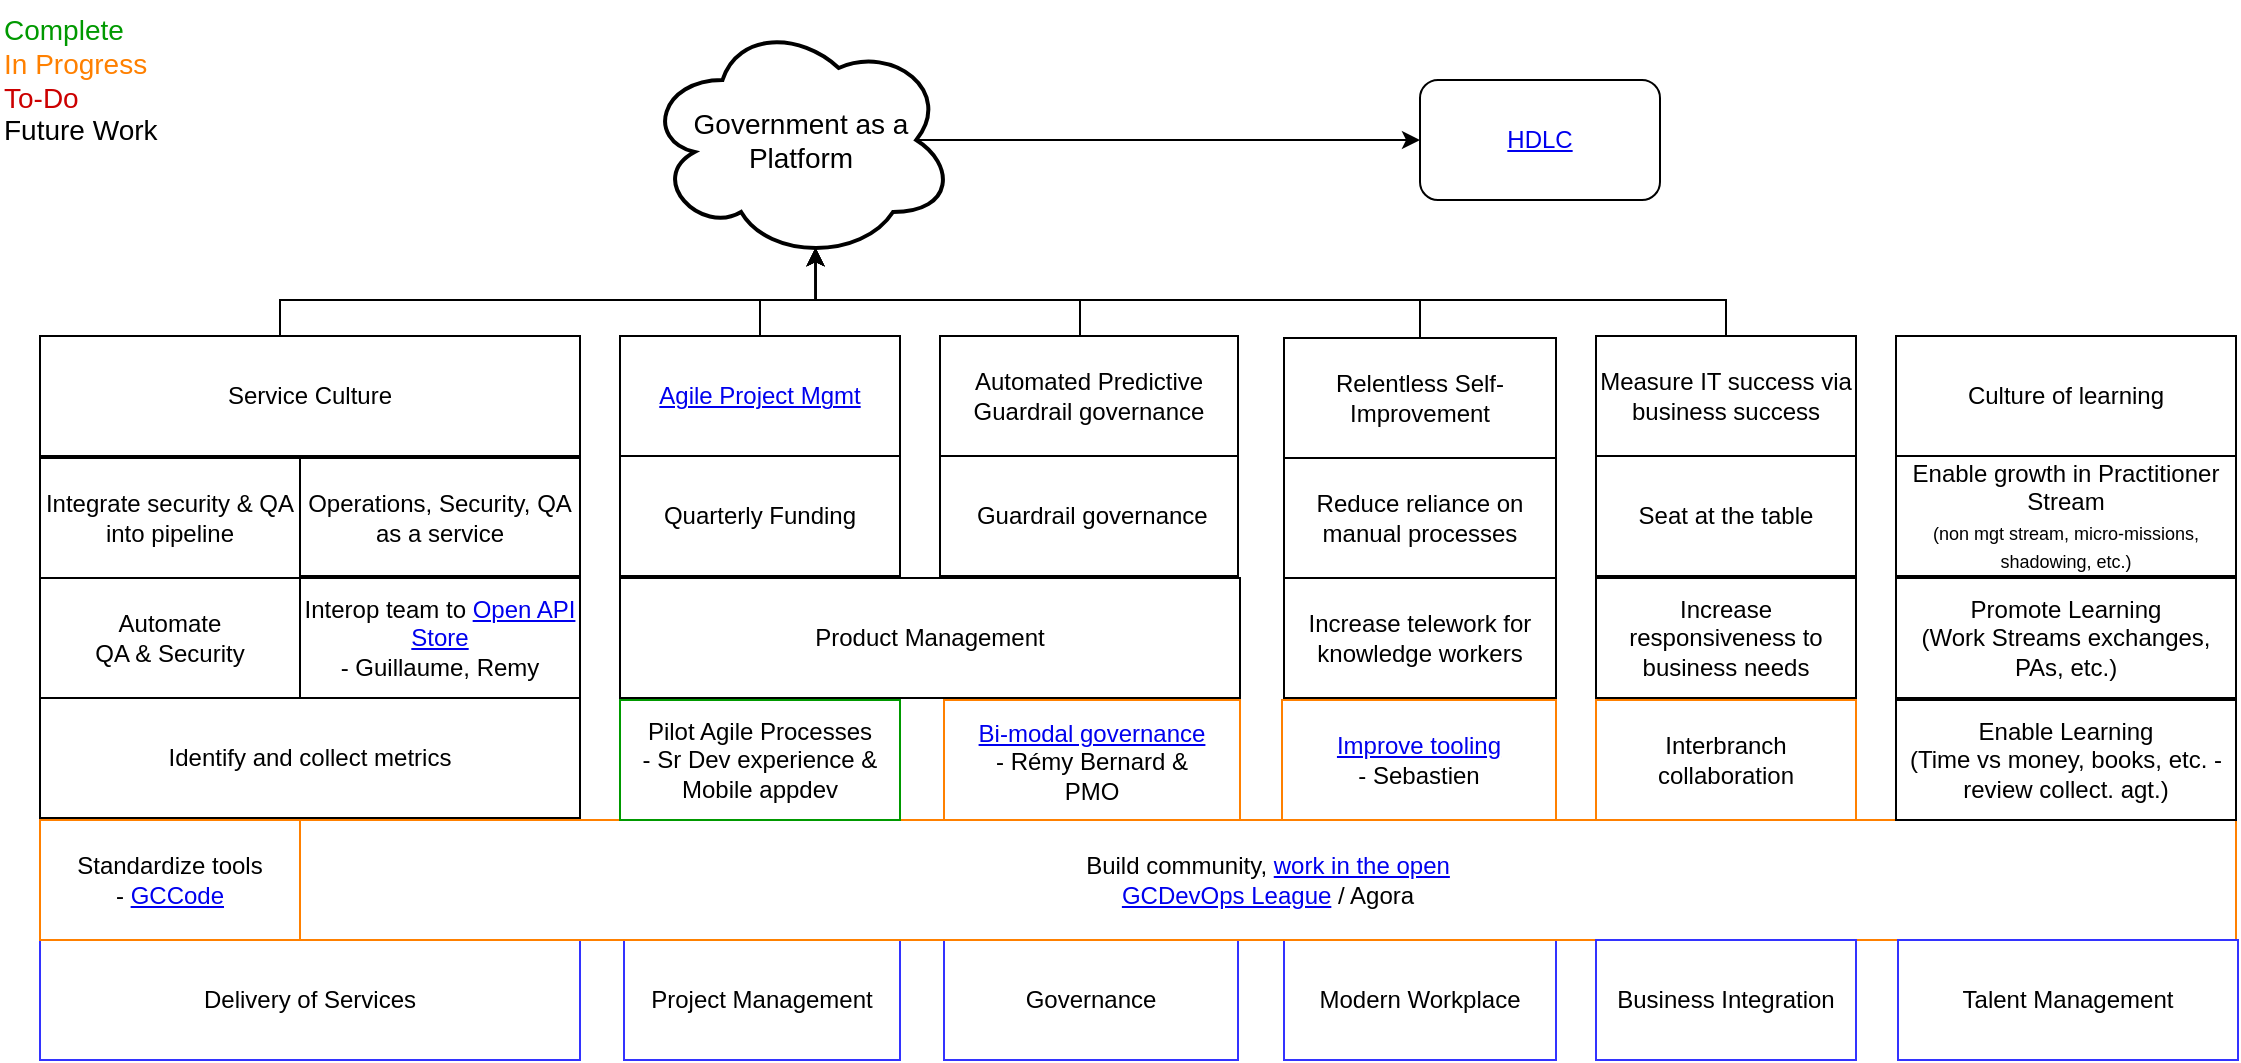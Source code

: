 <mxfile version="11.0.4" type="device"><diagram id="l1g6JQjKftUjXiHq0ZqX" name="Page-1"><mxGraphModel dx="1422" dy="811" grid="1" gridSize="10" guides="1" tooltips="1" connect="1" arrows="1" fold="1" page="1" pageScale="1" pageWidth="850" pageHeight="1100" math="0" shadow="0"><root><mxCell id="0"/><mxCell id="1" parent="0"/><mxCell id="KN0F07393923GkEY70TQ-1" style="edgeStyle=orthogonalEdgeStyle;rounded=0;orthogonalLoop=1;jettySize=auto;html=1;exitX=0.875;exitY=0.5;exitDx=0;exitDy=0;exitPerimeter=0;entryX=0;entryY=0.5;entryDx=0;entryDy=0;" parent="1" source="KN0F07393923GkEY70TQ-2" target="KN0F07393923GkEY70TQ-3" edge="1"><mxGeometry relative="1" as="geometry"/></mxCell><mxCell id="KN0F07393923GkEY70TQ-2" value="Government as a Platform" style="ellipse;shape=cloud;strokeWidth=2;fontSize=14;whiteSpace=wrap;html=1;align=center;" parent="1" vertex="1"><mxGeometry x="342.5" y="20" width="155" height="120" as="geometry"/></mxCell><UserObject label="&lt;a href=&quot;https://github.com/sara-sabr/ITStrategy/blob/master/Strategies/HumanDevelopmentLifeCycle.md&quot;&gt;HDLC&lt;/a&gt;" link="https://github.com/sara-sabr/ITStrategy/blob/master/wip-tec/en/human-development-life-cycle.md" id="KN0F07393923GkEY70TQ-3"><mxCell style="rounded=1;whiteSpace=wrap;html=1;" parent="1" vertex="1"><mxGeometry x="730" y="50" width="120" height="60" as="geometry"/></mxCell></UserObject><mxCell id="KN0F07393923GkEY70TQ-4" value="Delivery of Services" style="rounded=0;whiteSpace=wrap;html=1;strokeColor=#3333FF;" parent="1" vertex="1"><mxGeometry x="40" y="480" width="270" height="60" as="geometry"/></mxCell><mxCell id="KN0F07393923GkEY70TQ-5" value="Project Management" style="rounded=0;whiteSpace=wrap;html=1;strokeColor=#3333FF;" parent="1" vertex="1"><mxGeometry x="332" y="480" width="138" height="60" as="geometry"/></mxCell><mxCell id="KN0F07393923GkEY70TQ-6" value="Governance" style="rounded=0;whiteSpace=wrap;html=1;strokeColor=#3333FF;" parent="1" vertex="1"><mxGeometry x="492" y="480" width="147" height="60" as="geometry"/></mxCell><mxCell id="KN0F07393923GkEY70TQ-7" value="Modern Workplace" style="rounded=0;whiteSpace=wrap;html=1;strokeColor=#3333FF;" parent="1" vertex="1"><mxGeometry x="662" y="480" width="136" height="60" as="geometry"/></mxCell><UserObject label="&lt;div&gt;&lt;a href=&quot;https://github.com/sara-sabr/ITStrategy/blob/master/Strategies/WebServicesAccess.md#sites-that-are-blocked-and-not-blocked&quot;&gt;Improve tooling&lt;/a&gt;&lt;/div&gt;&lt;div&gt;&lt;font color=&quot;#CC0000&quot;&gt;&lt;font color=&quot;#000000&quot;&gt;- Sebastien&lt;/font&gt;&lt;br&gt;&lt;/font&gt;&lt;/div&gt;" link="https://github.com/sara-sabr/ITStrategy/blob/master/wip-tec/en/WebServicesAccess.md" id="KN0F07393923GkEY70TQ-8"><mxCell style="rounded=0;whiteSpace=wrap;html=1;strokeColor=#FF8000;" parent="1" vertex="1"><mxGeometry x="661" y="360" width="137" height="60" as="geometry"/></mxCell></UserObject><UserObject label="&lt;div&gt;&lt;a href=&quot;https://github.com/sara-sabr/ITStrategy/blob/master/Strategies/TransitionToPartner.md#6-adopt-a-bi-modal-governance-and-delivery&quot;&gt;Bi-modal governance&lt;/a&gt;&lt;/div&gt;&lt;div&gt;- Rémy Bernard &amp;amp;&lt;/div&gt;&lt;div&gt;PMO&lt;/div&gt;" link="https://github.com/sara-sabr/ITStrategy/blob/master/wip-tec/en/TransitionToPartner.md#6-adopt-a-bi-modal-governance-and-delivery" id="KN0F07393923GkEY70TQ-9"><mxCell style="rounded=0;whiteSpace=wrap;html=1;strokeColor=#FF8000;" parent="1" vertex="1"><mxGeometry x="492" y="360" width="148" height="61" as="geometry"/></mxCell></UserObject><UserObject label="&lt;div&gt;Build community, &lt;a href=&quot;https://github.com/sara-sabr/ITStrategy/blob/master/Strategies/TransitionToPartner.md#7-transition-to-working-in-the-open-by-default&quot;&gt;work in the open&lt;/a&gt;&lt;br&gt;&lt;/div&gt;&lt;div&gt;&lt;a href=&quot;https://twitter.com/search?q=%23GCDevOpsLeague&amp;amp;src=tyah&quot;&gt;GCDevOps League&lt;/a&gt; / Agora&lt;br&gt;&lt;/div&gt;" link="https://github.com/sara-sabr/ITStrategy/blob/master/wip-tec/en/TransitionToPartner.md#7-transition-to-working-in-the-open-by-default" id="KN0F07393923GkEY70TQ-15"><mxCell style="rounded=0;whiteSpace=wrap;html=1;strokeColor=#FF8000;" parent="1" vertex="1"><mxGeometry x="170" y="420" width="968" height="60" as="geometry"/></mxCell></UserObject><mxCell id="KN0F07393923GkEY70TQ-16" style="edgeStyle=orthogonalEdgeStyle;rounded=0;orthogonalLoop=1;jettySize=auto;html=1;entryX=0.55;entryY=0.95;entryDx=0;entryDy=0;entryPerimeter=0;exitX=0.5;exitY=0;exitDx=0;exitDy=0;" parent="1" source="KN0F07393923GkEY70TQ-47" target="KN0F07393923GkEY70TQ-2" edge="1"><mxGeometry relative="1" as="geometry"><Array as="points"><mxPoint x="730" y="160"/><mxPoint x="428" y="160"/></Array><mxPoint x="644" y="170" as="sourcePoint"/></mxGeometry></mxCell><mxCell id="KN0F07393923GkEY70TQ-17" value="Reduce reliance on manual processes" style="rounded=0;whiteSpace=wrap;html=1;strokeColor=#000000;" parent="1" vertex="1"><mxGeometry x="662" y="239" width="136" height="60" as="geometry"/></mxCell><mxCell id="KN0F07393923GkEY70TQ-18" value="&lt;div&gt;Automate &lt;br&gt;&lt;/div&gt;&lt;div&gt;QA &amp;amp; Security&lt;/div&gt;" style="rounded=0;whiteSpace=wrap;html=1;strokeColor=#000000;" parent="1" vertex="1"><mxGeometry x="40" y="299" width="130" height="60" as="geometry"/></mxCell><UserObject label="&lt;div&gt;Standardize tools&lt;/div&gt;&lt;div&gt;- &lt;a href=&quot;https://github.com/gcdevops/strategie-devops-strategy/blob/WorkInProgress/Content/OfficalGCCodeSupport.md&quot;&gt;GCCode&lt;/a&gt;&lt;br&gt;&lt;/div&gt;" link="https://github.com/gcdevops/strategie-devops-strategy/blob/master/Content/OfficialGCCodeSupport.md" id="KN0F07393923GkEY70TQ-19"><mxCell style="rounded=0;whiteSpace=wrap;html=1;strokeColor=#FF8000;" parent="1" vertex="1"><mxGeometry x="40" y="420" width="130" height="60" as="geometry"/></mxCell></UserObject><mxCell id="KN0F07393923GkEY70TQ-20" value="Integrate security &amp;amp; QA into pipeline" style="rounded=0;whiteSpace=wrap;html=1;strokeColor=#000000;" parent="1" vertex="1"><mxGeometry x="40" y="239" width="130" height="60" as="geometry"/></mxCell><mxCell id="KN0F07393923GkEY70TQ-21" style="edgeStyle=orthogonalEdgeStyle;rounded=0;orthogonalLoop=1;jettySize=auto;html=1;exitX=0.5;exitY=0;exitDx=0;exitDy=0;entryX=0.55;entryY=0.95;entryDx=0;entryDy=0;entryPerimeter=0;" parent="1" source="KN0F07393923GkEY70TQ-22" target="KN0F07393923GkEY70TQ-2" edge="1"><mxGeometry relative="1" as="geometry"><Array as="points"><mxPoint x="400" y="160"/><mxPoint x="428" y="160"/></Array></mxGeometry></mxCell><UserObject label="&lt;a href=&quot;https://github.com/sara-sabr/ITStrategy/blob/master/Strategies/TransitionToPartner.md#5-shift-to-product-management&quot;&gt;Agile Project Mgmt&lt;br&gt;&lt;/a&gt;" link="https://github.com/sara-sabr/ITStrategy/blob/master/wip-tec/en/TransitionToPartner.md#5-shift-to-agile-project-management" id="KN0F07393923GkEY70TQ-22"><mxCell style="rounded=0;whiteSpace=wrap;html=1;strokeColor=#000000;" parent="1" vertex="1"><mxGeometry x="330" y="178" width="140" height="60" as="geometry"/></mxCell></UserObject><UserObject label="&lt;div&gt;Interop team to &lt;a href=&quot;https://api.canada.ca/en/homepage&quot;&gt;Open API Store&lt;/a&gt;&lt;/div&gt;&lt;div&gt;- Guillaume, Remy&lt;br&gt;&lt;/div&gt;" link="https://api.canada.ca/" id="KN0F07393923GkEY70TQ-23"><mxCell style="rounded=0;whiteSpace=wrap;html=1;strokeColor=#000000;" parent="1" vertex="1"><mxGeometry x="170" y="299" width="140" height="60" as="geometry"/></mxCell></UserObject><mxCell id="KN0F07393923GkEY70TQ-24" value="Operations, Security, QA as a service" style="rounded=0;whiteSpace=wrap;html=1;strokeColor=#000000;" parent="1" vertex="1"><mxGeometry x="170" y="239" width="140" height="59" as="geometry"/></mxCell><mxCell id="KN0F07393923GkEY70TQ-25" value="Business Integration" style="rounded=0;whiteSpace=wrap;html=1;strokeColor=#3333FF;" parent="1" vertex="1"><mxGeometry x="818" y="480" width="130" height="60" as="geometry"/></mxCell><mxCell id="KN0F07393923GkEY70TQ-26" style="edgeStyle=orthogonalEdgeStyle;rounded=0;orthogonalLoop=1;jettySize=auto;html=1;exitX=0.5;exitY=0;exitDx=0;exitDy=0;entryX=0.55;entryY=0.95;entryDx=0;entryDy=0;entryPerimeter=0;" parent="1" source="KN0F07393923GkEY70TQ-27" target="KN0F07393923GkEY70TQ-2" edge="1"><mxGeometry relative="1" as="geometry"><Array as="points"><mxPoint x="883" y="160"/><mxPoint x="428" y="160"/></Array></mxGeometry></mxCell><mxCell id="KN0F07393923GkEY70TQ-27" value="Measure IT success via business success" style="rounded=0;whiteSpace=wrap;html=1;strokeColor=#000000;" parent="1" vertex="1"><mxGeometry x="818" y="178" width="130" height="60" as="geometry"/></mxCell><mxCell id="KN0F07393923GkEY70TQ-28" value="&lt;div style=&quot;font-size: 14px&quot; align=&quot;left&quot;&gt;&lt;font style=&quot;font-size: 14px&quot; color=&quot;#FF8000&quot;&gt;&lt;font style=&quot;font-size: 14px&quot; color=&quot;#009900&quot;&gt;Complete&lt;/font&gt;&lt;/font&gt;&lt;/div&gt;&lt;div style=&quot;font-size: 14px&quot; align=&quot;left&quot;&gt;&lt;font style=&quot;font-size: 14px&quot; color=&quot;#FF8000&quot;&gt;In Progress&lt;/font&gt;&lt;/div&gt;&lt;div style=&quot;font-size: 14px&quot; align=&quot;left&quot;&gt;&lt;font style=&quot;font-size: 14px&quot; color=&quot;#CC0000&quot;&gt;To-Do&lt;/font&gt;&lt;font style=&quot;font-size: 14px&quot;&gt;&lt;br&gt;&lt;/font&gt;&lt;/div&gt;&lt;div style=&quot;font-size: 14px&quot; align=&quot;left&quot;&gt;&lt;font style=&quot;font-size: 14px&quot;&gt;&lt;font style=&quot;font-size: 14px&quot; color=&quot;#FF8000&quot;&gt;&lt;font style=&quot;font-size: 14px&quot; color=&quot;#009900&quot;&gt;&lt;font color=&quot;#000000&quot;&gt;Future Work&lt;/font&gt;&lt;/font&gt;&lt;/font&gt;&lt;/font&gt;&lt;/div&gt;" style="text;html=1;strokeColor=none;fillColor=none;align=left;verticalAlign=middle;whiteSpace=wrap;rounded=0;" parent="1" vertex="1"><mxGeometry x="20" y="10" width="110" height="80" as="geometry"/></mxCell><mxCell id="KN0F07393923GkEY70TQ-29" style="edgeStyle=orthogonalEdgeStyle;rounded=0;orthogonalLoop=1;jettySize=auto;html=1;exitX=0.5;exitY=0;exitDx=0;exitDy=0;entryX=0.55;entryY=0.95;entryDx=0;entryDy=0;entryPerimeter=0;" parent="1" source="KN0F07393923GkEY70TQ-30" target="KN0F07393923GkEY70TQ-2" edge="1"><mxGeometry relative="1" as="geometry"><Array as="points"><mxPoint x="160" y="160"/><mxPoint x="428" y="160"/></Array><mxPoint x="430" y="140" as="targetPoint"/></mxGeometry></mxCell><mxCell id="KN0F07393923GkEY70TQ-30" value="&lt;div&gt;Service Culture&lt;/div&gt;" style="rounded=0;whiteSpace=wrap;html=1;strokeColor=#000000;" parent="1" vertex="1"><mxGeometry x="40" y="178" width="270" height="60" as="geometry"/></mxCell><mxCell id="KN0F07393923GkEY70TQ-31" style="edgeStyle=orthogonalEdgeStyle;rounded=0;orthogonalLoop=1;jettySize=auto;html=1;exitX=0.5;exitY=0;exitDx=0;exitDy=0;entryX=0.55;entryY=0.95;entryDx=0;entryDy=0;entryPerimeter=0;" parent="1" source="KN0F07393923GkEY70TQ-32" target="KN0F07393923GkEY70TQ-2" edge="1"><mxGeometry relative="1" as="geometry"><Array as="points"><mxPoint x="560" y="178"/><mxPoint x="560" y="160"/><mxPoint x="428" y="160"/></Array></mxGeometry></mxCell><mxCell id="KN0F07393923GkEY70TQ-32" value="Automated Predictive Guardrail governance" style="rounded=0;whiteSpace=wrap;html=1;strokeColor=#000000;fillColor=none;" parent="1" vertex="1"><mxGeometry x="490" y="178" width="149" height="60" as="geometry"/></mxCell><mxCell id="KN0F07393923GkEY70TQ-33" value="Interbranch collaboration" style="rounded=0;whiteSpace=wrap;html=1;strokeColor=#FF8000;fillColor=none;" parent="1" vertex="1"><mxGeometry x="818" y="360" width="130" height="60" as="geometry"/></mxCell><mxCell id="KN0F07393923GkEY70TQ-34" value="Increase responsiveness to business needs" style="rounded=0;whiteSpace=wrap;html=1;strokeColor=#000000;fillColor=none;" parent="1" vertex="1"><mxGeometry x="818" y="299" width="130" height="60" as="geometry"/></mxCell><mxCell id="KN0F07393923GkEY70TQ-35" value="Increase telework for knowledge workers" style="rounded=0;whiteSpace=wrap;html=1;strokeColor=#000000;fillColor=none;" parent="1" vertex="1"><mxGeometry x="662" y="299" width="136" height="60" as="geometry"/></mxCell><mxCell id="KN0F07393923GkEY70TQ-36" value="&lt;div&gt;Pilot Agile Processes&lt;/div&gt;&lt;div&gt;- Sr Dev experience &amp;amp; Mobile appdev&lt;br&gt;&lt;/div&gt;" style="rounded=0;whiteSpace=wrap;html=1;strokeColor=#009900;fillColor=none;" parent="1" vertex="1"><mxGeometry x="330" y="360" width="140" height="60" as="geometry"/></mxCell><mxCell id="KN0F07393923GkEY70TQ-37" value="Product Management" style="rounded=0;whiteSpace=wrap;html=1;strokeColor=#000000;fillColor=none;" parent="1" vertex="1"><mxGeometry x="330" y="299" width="310" height="60" as="geometry"/></mxCell><mxCell id="KN0F07393923GkEY70TQ-39" value="Seat at the table" style="rounded=0;whiteSpace=wrap;html=1;strokeColor=#000000;" parent="1" vertex="1"><mxGeometry x="818" y="238" width="130" height="60" as="geometry"/></mxCell><mxCell id="KN0F07393923GkEY70TQ-40" value="Talent Management" style="rounded=0;whiteSpace=wrap;html=1;strokeColor=#3333FF;" parent="1" vertex="1"><mxGeometry x="969" y="480" width="170" height="60" as="geometry"/></mxCell><mxCell id="KN0F07393923GkEY70TQ-41" value="&lt;span style=&quot;display: inline ; float: none ; background-color: transparent ; color: rgb(0 , 0 , 0) ; font-family: &amp;#34;helvetica&amp;#34; ; font-size: 12px ; font-style: normal ; font-variant: normal ; font-weight: 400 ; letter-spacing: normal ; text-align: center ; text-decoration: none ; text-indent: 0px ; text-transform: none ; white-space: normal ; word-spacing: 0px ; word-wrap: normal&quot;&gt;Culture of learning&lt;/span&gt;" style="rounded=0;whiteSpace=wrap;html=1;strokeColor=#000000;" parent="1" vertex="1"><mxGeometry x="968" y="178" width="170" height="60" as="geometry"/></mxCell><mxCell id="KN0F07393923GkEY70TQ-42" value="Enable growth in Practitioner Stream&lt;br&gt;&lt;font style=&quot;font-size: 9px&quot;&gt;(non mgt stream, micro-missions, shadowing, etc.)&lt;/font&gt;" style="rounded=0;whiteSpace=wrap;html=1;strokeColor=#000000;" parent="1" vertex="1"><mxGeometry x="968" y="238" width="170" height="60" as="geometry"/></mxCell><mxCell id="KN0F07393923GkEY70TQ-43" value="Enable Learning&lt;br&gt;(Time vs money, books, etc. - review collect. agt.)" style="rounded=0;whiteSpace=wrap;html=1;strokeColor=#000000;" parent="1" vertex="1"><mxGeometry x="968" y="360" width="170" height="60" as="geometry"/></mxCell><mxCell id="KN0F07393923GkEY70TQ-44" value="Promote Learning&lt;br&gt;(Work Streams exchanges, PAs, etc.)" style="rounded=0;whiteSpace=wrap;html=1;strokeColor=#000000;" parent="1" vertex="1"><mxGeometry x="968" y="299" width="170" height="60" as="geometry"/></mxCell><mxCell id="KN0F07393923GkEY70TQ-45" value="&amp;nbsp;Guardrail governance" style="rounded=0;whiteSpace=wrap;html=1;strokeColor=#000000;fillColor=none;direction=west;" parent="1" vertex="1"><mxGeometry x="490" y="238" width="149" height="60" as="geometry"/></mxCell><mxCell id="KN0F07393923GkEY70TQ-46" value="Quarterly Funding" style="rounded=0;whiteSpace=wrap;html=1;strokeColor=#000000;fillColor=none;" parent="1" vertex="1"><mxGeometry x="330" y="238" width="140" height="60" as="geometry"/></mxCell><mxCell id="KN0F07393923GkEY70TQ-47" value="Relentless Self-Improvement" style="rounded=0;whiteSpace=wrap;html=1;strokeColor=#000000;" parent="1" vertex="1"><mxGeometry x="662" y="179" width="136" height="60" as="geometry"/></mxCell><mxCell id="KN0F07393923GkEY70TQ-49" value="Identify and collect metrics" style="rounded=0;whiteSpace=wrap;html=1;strokeColor=#000000;" parent="1" vertex="1"><mxGeometry x="40" y="359" width="270" height="60" as="geometry"/></mxCell></root></mxGraphModel></diagram></mxfile>